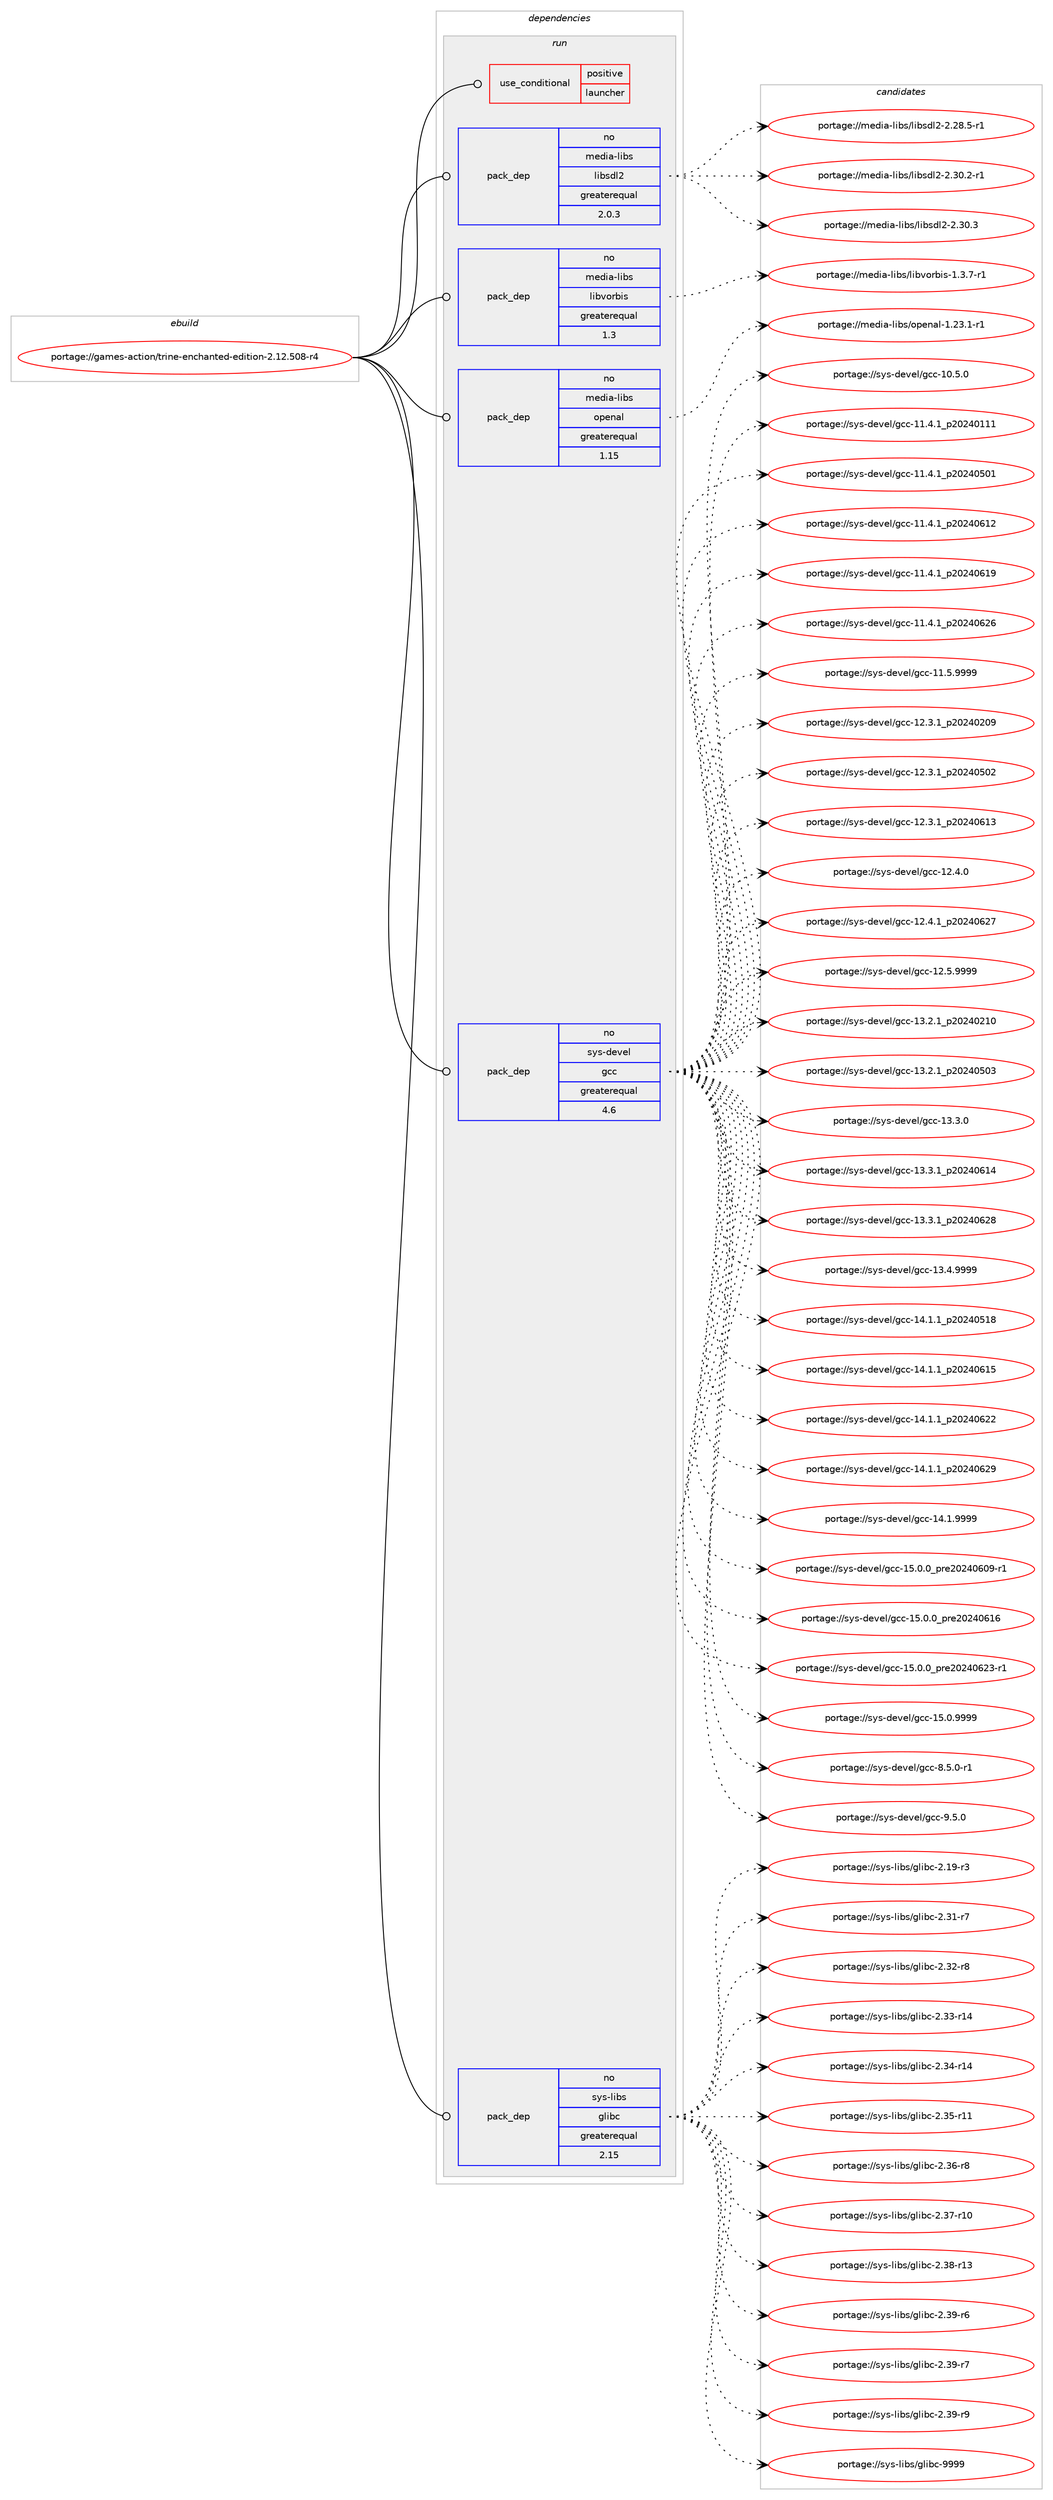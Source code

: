 digraph prolog {

# *************
# Graph options
# *************

newrank=true;
concentrate=true;
compound=true;
graph [rankdir=LR,fontname=Helvetica,fontsize=10,ranksep=1.5];#, ranksep=2.5, nodesep=0.2];
edge  [arrowhead=vee];
node  [fontname=Helvetica,fontsize=10];

# **********
# The ebuild
# **********

subgraph cluster_leftcol {
color=gray;
rank=same;
label=<<i>ebuild</i>>;
id [label="portage://games-action/trine-enchanted-edition-2.12.508-r4", color=red, width=4, href="../games-action/trine-enchanted-edition-2.12.508-r4.svg"];
}

# ****************
# The dependencies
# ****************

subgraph cluster_midcol {
color=gray;
label=<<i>dependencies</i>>;
subgraph cluster_compile {
fillcolor="#eeeeee";
style=filled;
label=<<i>compile</i>>;
}
subgraph cluster_compileandrun {
fillcolor="#eeeeee";
style=filled;
label=<<i>compile and run</i>>;
}
subgraph cluster_run {
fillcolor="#eeeeee";
style=filled;
label=<<i>run</i>>;
subgraph cond61425 {
dependency114163 [label=<<TABLE BORDER="0" CELLBORDER="1" CELLSPACING="0" CELLPADDING="4"><TR><TD ROWSPAN="3" CELLPADDING="10">use_conditional</TD></TR><TR><TD>positive</TD></TR><TR><TD>launcher</TD></TR></TABLE>>, shape=none, color=red];
# *** BEGIN UNKNOWN DEPENDENCY TYPE (TODO) ***
# dependency114163 -> package_dependency(portage://games-action/trine-enchanted-edition-2.12.508-r4,run,no,dev-libs,glib,none,[,,],[slot(2)],[use(enable(abi_x86_32),none)])
# *** END UNKNOWN DEPENDENCY TYPE (TODO) ***

# *** BEGIN UNKNOWN DEPENDENCY TYPE (TODO) ***
# dependency114163 -> package_dependency(portage://games-action/trine-enchanted-edition-2.12.508-r4,run,no,media-libs,libpng-compat,none,[,,],[slot(1.2)],[use(enable(abi_x86_32),none)])
# *** END UNKNOWN DEPENDENCY TYPE (TODO) ***

# *** BEGIN UNKNOWN DEPENDENCY TYPE (TODO) ***
# dependency114163 -> package_dependency(portage://games-action/trine-enchanted-edition-2.12.508-r4,run,no,x11-libs,gdk-pixbuf,none,[,,],[slot(2)],[use(enable(abi_x86_32),none)])
# *** END UNKNOWN DEPENDENCY TYPE (TODO) ***

# *** BEGIN UNKNOWN DEPENDENCY TYPE (TODO) ***
# dependency114163 -> package_dependency(portage://games-action/trine-enchanted-edition-2.12.508-r4,run,no,x11-libs,gtk+,none,[,,],[slot(2)],[use(enable(abi_x86_32),none)])
# *** END UNKNOWN DEPENDENCY TYPE (TODO) ***

# *** BEGIN UNKNOWN DEPENDENCY TYPE (TODO) ***
# dependency114163 -> package_dependency(portage://games-action/trine-enchanted-edition-2.12.508-r4,run,no,x11-libs,libX11,none,[,,],[],[use(enable(abi_x86_32),none)])
# *** END UNKNOWN DEPENDENCY TYPE (TODO) ***

# *** BEGIN UNKNOWN DEPENDENCY TYPE (TODO) ***
# dependency114163 -> package_dependency(portage://games-action/trine-enchanted-edition-2.12.508-r4,run,no,x11-libs,pango,none,[,,],[],[use(enable(abi_x86_32),none),use(enable(X),none)])
# *** END UNKNOWN DEPENDENCY TYPE (TODO) ***

}
id:e -> dependency114163:w [weight=20,style="solid",arrowhead="odot"];
# *** BEGIN UNKNOWN DEPENDENCY TYPE (TODO) ***
# id -> package_dependency(portage://games-action/trine-enchanted-edition-2.12.508-r4,run,no,media-gfx,nvidia-cg-toolkit,none,[,,],[],[use(enable(abi_x86_32),none)])
# *** END UNKNOWN DEPENDENCY TYPE (TODO) ***

# *** BEGIN UNKNOWN DEPENDENCY TYPE (TODO) ***
# id -> package_dependency(portage://games-action/trine-enchanted-edition-2.12.508-r4,run,no,media-libs,alsa-lib,none,[,,],[],[use(enable(abi_x86_32),none)])
# *** END UNKNOWN DEPENDENCY TYPE (TODO) ***

# *** BEGIN UNKNOWN DEPENDENCY TYPE (TODO) ***
# id -> package_dependency(portage://games-action/trine-enchanted-edition-2.12.508-r4,run,no,media-libs,freetype,none,[,,],[slot(2)],[use(enable(abi_x86_32),none)])
# *** END UNKNOWN DEPENDENCY TYPE (TODO) ***

# *** BEGIN UNKNOWN DEPENDENCY TYPE (TODO) ***
# id -> package_dependency(portage://games-action/trine-enchanted-edition-2.12.508-r4,run,no,media-libs,libogg,none,[,,],[],[use(enable(abi_x86_32),none)])
# *** END UNKNOWN DEPENDENCY TYPE (TODO) ***

subgraph pack51278 {
dependency114164 [label=<<TABLE BORDER="0" CELLBORDER="1" CELLSPACING="0" CELLPADDING="4" WIDTH="220"><TR><TD ROWSPAN="6" CELLPADDING="30">pack_dep</TD></TR><TR><TD WIDTH="110">no</TD></TR><TR><TD>media-libs</TD></TR><TR><TD>libsdl2</TD></TR><TR><TD>greaterequal</TD></TR><TR><TD>2.0.3</TD></TR></TABLE>>, shape=none, color=blue];
}
id:e -> dependency114164:w [weight=20,style="solid",arrowhead="odot"];
subgraph pack51279 {
dependency114165 [label=<<TABLE BORDER="0" CELLBORDER="1" CELLSPACING="0" CELLPADDING="4" WIDTH="220"><TR><TD ROWSPAN="6" CELLPADDING="30">pack_dep</TD></TR><TR><TD WIDTH="110">no</TD></TR><TR><TD>media-libs</TD></TR><TR><TD>libvorbis</TD></TR><TR><TD>greaterequal</TD></TR><TR><TD>1.3</TD></TR></TABLE>>, shape=none, color=blue];
}
id:e -> dependency114165:w [weight=20,style="solid",arrowhead="odot"];
subgraph pack51280 {
dependency114166 [label=<<TABLE BORDER="0" CELLBORDER="1" CELLSPACING="0" CELLPADDING="4" WIDTH="220"><TR><TD ROWSPAN="6" CELLPADDING="30">pack_dep</TD></TR><TR><TD WIDTH="110">no</TD></TR><TR><TD>media-libs</TD></TR><TR><TD>openal</TD></TR><TR><TD>greaterequal</TD></TR><TR><TD>1.15</TD></TR></TABLE>>, shape=none, color=blue];
}
id:e -> dependency114166:w [weight=20,style="solid",arrowhead="odot"];
subgraph pack51281 {
dependency114167 [label=<<TABLE BORDER="0" CELLBORDER="1" CELLSPACING="0" CELLPADDING="4" WIDTH="220"><TR><TD ROWSPAN="6" CELLPADDING="30">pack_dep</TD></TR><TR><TD WIDTH="110">no</TD></TR><TR><TD>sys-devel</TD></TR><TR><TD>gcc</TD></TR><TR><TD>greaterequal</TD></TR><TR><TD>4.6</TD></TR></TABLE>>, shape=none, color=blue];
}
id:e -> dependency114167:w [weight=20,style="solid",arrowhead="odot"];
subgraph pack51282 {
dependency114168 [label=<<TABLE BORDER="0" CELLBORDER="1" CELLSPACING="0" CELLPADDING="4" WIDTH="220"><TR><TD ROWSPAN="6" CELLPADDING="30">pack_dep</TD></TR><TR><TD WIDTH="110">no</TD></TR><TR><TD>sys-libs</TD></TR><TR><TD>glibc</TD></TR><TR><TD>greaterequal</TD></TR><TR><TD>2.15</TD></TR></TABLE>>, shape=none, color=blue];
}
id:e -> dependency114168:w [weight=20,style="solid",arrowhead="odot"];
# *** BEGIN UNKNOWN DEPENDENCY TYPE (TODO) ***
# id -> package_dependency(portage://games-action/trine-enchanted-edition-2.12.508-r4,run,no,sys-libs,zlib,none,[,,],[],[use(enable(abi_x86_32),none)])
# *** END UNKNOWN DEPENDENCY TYPE (TODO) ***

# *** BEGIN UNKNOWN DEPENDENCY TYPE (TODO) ***
# id -> package_dependency(portage://games-action/trine-enchanted-edition-2.12.508-r4,run,no,virtual,glu,none,[,,],[],[use(enable(abi_x86_32),none)])
# *** END UNKNOWN DEPENDENCY TYPE (TODO) ***

# *** BEGIN UNKNOWN DEPENDENCY TYPE (TODO) ***
# id -> package_dependency(portage://games-action/trine-enchanted-edition-2.12.508-r4,run,no,virtual,opengl,none,[,,],[],[use(enable(abi_x86_32),none)])
# *** END UNKNOWN DEPENDENCY TYPE (TODO) ***

}
}

# **************
# The candidates
# **************

subgraph cluster_choices {
rank=same;
color=gray;
label=<<i>candidates</i>>;

subgraph choice51278 {
color=black;
nodesep=1;
choice109101100105974510810598115471081059811510010850455046505646534511449 [label="portage://media-libs/libsdl2-2.28.5-r1", color=red, width=4,href="../media-libs/libsdl2-2.28.5-r1.svg"];
choice109101100105974510810598115471081059811510010850455046514846504511449 [label="portage://media-libs/libsdl2-2.30.2-r1", color=red, width=4,href="../media-libs/libsdl2-2.30.2-r1.svg"];
choice10910110010597451081059811547108105981151001085045504651484651 [label="portage://media-libs/libsdl2-2.30.3", color=red, width=4,href="../media-libs/libsdl2-2.30.3.svg"];
dependency114164:e -> choice109101100105974510810598115471081059811510010850455046505646534511449:w [style=dotted,weight="100"];
dependency114164:e -> choice109101100105974510810598115471081059811510010850455046514846504511449:w [style=dotted,weight="100"];
dependency114164:e -> choice10910110010597451081059811547108105981151001085045504651484651:w [style=dotted,weight="100"];
}
subgraph choice51279 {
color=black;
nodesep=1;
choice1091011001059745108105981154710810598118111114981051154549465146554511449 [label="portage://media-libs/libvorbis-1.3.7-r1", color=red, width=4,href="../media-libs/libvorbis-1.3.7-r1.svg"];
dependency114165:e -> choice1091011001059745108105981154710810598118111114981051154549465146554511449:w [style=dotted,weight="100"];
}
subgraph choice51280 {
color=black;
nodesep=1;
choice1091011001059745108105981154711111210111097108454946505146494511449 [label="portage://media-libs/openal-1.23.1-r1", color=red, width=4,href="../media-libs/openal-1.23.1-r1.svg"];
dependency114166:e -> choice1091011001059745108105981154711111210111097108454946505146494511449:w [style=dotted,weight="100"];
}
subgraph choice51281 {
color=black;
nodesep=1;
choice1151211154510010111810110847103999945494846534648 [label="portage://sys-devel/gcc-10.5.0", color=red, width=4,href="../sys-devel/gcc-10.5.0.svg"];
choice1151211154510010111810110847103999945494946524649951125048505248494949 [label="portage://sys-devel/gcc-11.4.1_p20240111", color=red, width=4,href="../sys-devel/gcc-11.4.1_p20240111.svg"];
choice1151211154510010111810110847103999945494946524649951125048505248534849 [label="portage://sys-devel/gcc-11.4.1_p20240501", color=red, width=4,href="../sys-devel/gcc-11.4.1_p20240501.svg"];
choice1151211154510010111810110847103999945494946524649951125048505248544950 [label="portage://sys-devel/gcc-11.4.1_p20240612", color=red, width=4,href="../sys-devel/gcc-11.4.1_p20240612.svg"];
choice1151211154510010111810110847103999945494946524649951125048505248544957 [label="portage://sys-devel/gcc-11.4.1_p20240619", color=red, width=4,href="../sys-devel/gcc-11.4.1_p20240619.svg"];
choice1151211154510010111810110847103999945494946524649951125048505248545054 [label="portage://sys-devel/gcc-11.4.1_p20240626", color=red, width=4,href="../sys-devel/gcc-11.4.1_p20240626.svg"];
choice1151211154510010111810110847103999945494946534657575757 [label="portage://sys-devel/gcc-11.5.9999", color=red, width=4,href="../sys-devel/gcc-11.5.9999.svg"];
choice1151211154510010111810110847103999945495046514649951125048505248504857 [label="portage://sys-devel/gcc-12.3.1_p20240209", color=red, width=4,href="../sys-devel/gcc-12.3.1_p20240209.svg"];
choice1151211154510010111810110847103999945495046514649951125048505248534850 [label="portage://sys-devel/gcc-12.3.1_p20240502", color=red, width=4,href="../sys-devel/gcc-12.3.1_p20240502.svg"];
choice1151211154510010111810110847103999945495046514649951125048505248544951 [label="portage://sys-devel/gcc-12.3.1_p20240613", color=red, width=4,href="../sys-devel/gcc-12.3.1_p20240613.svg"];
choice1151211154510010111810110847103999945495046524648 [label="portage://sys-devel/gcc-12.4.0", color=red, width=4,href="../sys-devel/gcc-12.4.0.svg"];
choice1151211154510010111810110847103999945495046524649951125048505248545055 [label="portage://sys-devel/gcc-12.4.1_p20240627", color=red, width=4,href="../sys-devel/gcc-12.4.1_p20240627.svg"];
choice1151211154510010111810110847103999945495046534657575757 [label="portage://sys-devel/gcc-12.5.9999", color=red, width=4,href="../sys-devel/gcc-12.5.9999.svg"];
choice1151211154510010111810110847103999945495146504649951125048505248504948 [label="portage://sys-devel/gcc-13.2.1_p20240210", color=red, width=4,href="../sys-devel/gcc-13.2.1_p20240210.svg"];
choice1151211154510010111810110847103999945495146504649951125048505248534851 [label="portage://sys-devel/gcc-13.2.1_p20240503", color=red, width=4,href="../sys-devel/gcc-13.2.1_p20240503.svg"];
choice1151211154510010111810110847103999945495146514648 [label="portage://sys-devel/gcc-13.3.0", color=red, width=4,href="../sys-devel/gcc-13.3.0.svg"];
choice1151211154510010111810110847103999945495146514649951125048505248544952 [label="portage://sys-devel/gcc-13.3.1_p20240614", color=red, width=4,href="../sys-devel/gcc-13.3.1_p20240614.svg"];
choice1151211154510010111810110847103999945495146514649951125048505248545056 [label="portage://sys-devel/gcc-13.3.1_p20240628", color=red, width=4,href="../sys-devel/gcc-13.3.1_p20240628.svg"];
choice1151211154510010111810110847103999945495146524657575757 [label="portage://sys-devel/gcc-13.4.9999", color=red, width=4,href="../sys-devel/gcc-13.4.9999.svg"];
choice1151211154510010111810110847103999945495246494649951125048505248534956 [label="portage://sys-devel/gcc-14.1.1_p20240518", color=red, width=4,href="../sys-devel/gcc-14.1.1_p20240518.svg"];
choice1151211154510010111810110847103999945495246494649951125048505248544953 [label="portage://sys-devel/gcc-14.1.1_p20240615", color=red, width=4,href="../sys-devel/gcc-14.1.1_p20240615.svg"];
choice1151211154510010111810110847103999945495246494649951125048505248545050 [label="portage://sys-devel/gcc-14.1.1_p20240622", color=red, width=4,href="../sys-devel/gcc-14.1.1_p20240622.svg"];
choice1151211154510010111810110847103999945495246494649951125048505248545057 [label="portage://sys-devel/gcc-14.1.1_p20240629", color=red, width=4,href="../sys-devel/gcc-14.1.1_p20240629.svg"];
choice1151211154510010111810110847103999945495246494657575757 [label="portage://sys-devel/gcc-14.1.9999", color=red, width=4,href="../sys-devel/gcc-14.1.9999.svg"];
choice11512111545100101118101108471039999454953464846489511211410150485052485448574511449 [label="portage://sys-devel/gcc-15.0.0_pre20240609-r1", color=red, width=4,href="../sys-devel/gcc-15.0.0_pre20240609-r1.svg"];
choice1151211154510010111810110847103999945495346484648951121141015048505248544954 [label="portage://sys-devel/gcc-15.0.0_pre20240616", color=red, width=4,href="../sys-devel/gcc-15.0.0_pre20240616.svg"];
choice11512111545100101118101108471039999454953464846489511211410150485052485450514511449 [label="portage://sys-devel/gcc-15.0.0_pre20240623-r1", color=red, width=4,href="../sys-devel/gcc-15.0.0_pre20240623-r1.svg"];
choice1151211154510010111810110847103999945495346484657575757 [label="portage://sys-devel/gcc-15.0.9999", color=red, width=4,href="../sys-devel/gcc-15.0.9999.svg"];
choice115121115451001011181011084710399994556465346484511449 [label="portage://sys-devel/gcc-8.5.0-r1", color=red, width=4,href="../sys-devel/gcc-8.5.0-r1.svg"];
choice11512111545100101118101108471039999455746534648 [label="portage://sys-devel/gcc-9.5.0", color=red, width=4,href="../sys-devel/gcc-9.5.0.svg"];
dependency114167:e -> choice1151211154510010111810110847103999945494846534648:w [style=dotted,weight="100"];
dependency114167:e -> choice1151211154510010111810110847103999945494946524649951125048505248494949:w [style=dotted,weight="100"];
dependency114167:e -> choice1151211154510010111810110847103999945494946524649951125048505248534849:w [style=dotted,weight="100"];
dependency114167:e -> choice1151211154510010111810110847103999945494946524649951125048505248544950:w [style=dotted,weight="100"];
dependency114167:e -> choice1151211154510010111810110847103999945494946524649951125048505248544957:w [style=dotted,weight="100"];
dependency114167:e -> choice1151211154510010111810110847103999945494946524649951125048505248545054:w [style=dotted,weight="100"];
dependency114167:e -> choice1151211154510010111810110847103999945494946534657575757:w [style=dotted,weight="100"];
dependency114167:e -> choice1151211154510010111810110847103999945495046514649951125048505248504857:w [style=dotted,weight="100"];
dependency114167:e -> choice1151211154510010111810110847103999945495046514649951125048505248534850:w [style=dotted,weight="100"];
dependency114167:e -> choice1151211154510010111810110847103999945495046514649951125048505248544951:w [style=dotted,weight="100"];
dependency114167:e -> choice1151211154510010111810110847103999945495046524648:w [style=dotted,weight="100"];
dependency114167:e -> choice1151211154510010111810110847103999945495046524649951125048505248545055:w [style=dotted,weight="100"];
dependency114167:e -> choice1151211154510010111810110847103999945495046534657575757:w [style=dotted,weight="100"];
dependency114167:e -> choice1151211154510010111810110847103999945495146504649951125048505248504948:w [style=dotted,weight="100"];
dependency114167:e -> choice1151211154510010111810110847103999945495146504649951125048505248534851:w [style=dotted,weight="100"];
dependency114167:e -> choice1151211154510010111810110847103999945495146514648:w [style=dotted,weight="100"];
dependency114167:e -> choice1151211154510010111810110847103999945495146514649951125048505248544952:w [style=dotted,weight="100"];
dependency114167:e -> choice1151211154510010111810110847103999945495146514649951125048505248545056:w [style=dotted,weight="100"];
dependency114167:e -> choice1151211154510010111810110847103999945495146524657575757:w [style=dotted,weight="100"];
dependency114167:e -> choice1151211154510010111810110847103999945495246494649951125048505248534956:w [style=dotted,weight="100"];
dependency114167:e -> choice1151211154510010111810110847103999945495246494649951125048505248544953:w [style=dotted,weight="100"];
dependency114167:e -> choice1151211154510010111810110847103999945495246494649951125048505248545050:w [style=dotted,weight="100"];
dependency114167:e -> choice1151211154510010111810110847103999945495246494649951125048505248545057:w [style=dotted,weight="100"];
dependency114167:e -> choice1151211154510010111810110847103999945495246494657575757:w [style=dotted,weight="100"];
dependency114167:e -> choice11512111545100101118101108471039999454953464846489511211410150485052485448574511449:w [style=dotted,weight="100"];
dependency114167:e -> choice1151211154510010111810110847103999945495346484648951121141015048505248544954:w [style=dotted,weight="100"];
dependency114167:e -> choice11512111545100101118101108471039999454953464846489511211410150485052485450514511449:w [style=dotted,weight="100"];
dependency114167:e -> choice1151211154510010111810110847103999945495346484657575757:w [style=dotted,weight="100"];
dependency114167:e -> choice115121115451001011181011084710399994556465346484511449:w [style=dotted,weight="100"];
dependency114167:e -> choice11512111545100101118101108471039999455746534648:w [style=dotted,weight="100"];
}
subgraph choice51282 {
color=black;
nodesep=1;
choice115121115451081059811547103108105989945504649574511451 [label="portage://sys-libs/glibc-2.19-r3", color=red, width=4,href="../sys-libs/glibc-2.19-r3.svg"];
choice115121115451081059811547103108105989945504651494511455 [label="portage://sys-libs/glibc-2.31-r7", color=red, width=4,href="../sys-libs/glibc-2.31-r7.svg"];
choice115121115451081059811547103108105989945504651504511456 [label="portage://sys-libs/glibc-2.32-r8", color=red, width=4,href="../sys-libs/glibc-2.32-r8.svg"];
choice11512111545108105981154710310810598994550465151451144952 [label="portage://sys-libs/glibc-2.33-r14", color=red, width=4,href="../sys-libs/glibc-2.33-r14.svg"];
choice11512111545108105981154710310810598994550465152451144952 [label="portage://sys-libs/glibc-2.34-r14", color=red, width=4,href="../sys-libs/glibc-2.34-r14.svg"];
choice11512111545108105981154710310810598994550465153451144949 [label="portage://sys-libs/glibc-2.35-r11", color=red, width=4,href="../sys-libs/glibc-2.35-r11.svg"];
choice115121115451081059811547103108105989945504651544511456 [label="portage://sys-libs/glibc-2.36-r8", color=red, width=4,href="../sys-libs/glibc-2.36-r8.svg"];
choice11512111545108105981154710310810598994550465155451144948 [label="portage://sys-libs/glibc-2.37-r10", color=red, width=4,href="../sys-libs/glibc-2.37-r10.svg"];
choice11512111545108105981154710310810598994550465156451144951 [label="portage://sys-libs/glibc-2.38-r13", color=red, width=4,href="../sys-libs/glibc-2.38-r13.svg"];
choice115121115451081059811547103108105989945504651574511454 [label="portage://sys-libs/glibc-2.39-r6", color=red, width=4,href="../sys-libs/glibc-2.39-r6.svg"];
choice115121115451081059811547103108105989945504651574511455 [label="portage://sys-libs/glibc-2.39-r7", color=red, width=4,href="../sys-libs/glibc-2.39-r7.svg"];
choice115121115451081059811547103108105989945504651574511457 [label="portage://sys-libs/glibc-2.39-r9", color=red, width=4,href="../sys-libs/glibc-2.39-r9.svg"];
choice11512111545108105981154710310810598994557575757 [label="portage://sys-libs/glibc-9999", color=red, width=4,href="../sys-libs/glibc-9999.svg"];
dependency114168:e -> choice115121115451081059811547103108105989945504649574511451:w [style=dotted,weight="100"];
dependency114168:e -> choice115121115451081059811547103108105989945504651494511455:w [style=dotted,weight="100"];
dependency114168:e -> choice115121115451081059811547103108105989945504651504511456:w [style=dotted,weight="100"];
dependency114168:e -> choice11512111545108105981154710310810598994550465151451144952:w [style=dotted,weight="100"];
dependency114168:e -> choice11512111545108105981154710310810598994550465152451144952:w [style=dotted,weight="100"];
dependency114168:e -> choice11512111545108105981154710310810598994550465153451144949:w [style=dotted,weight="100"];
dependency114168:e -> choice115121115451081059811547103108105989945504651544511456:w [style=dotted,weight="100"];
dependency114168:e -> choice11512111545108105981154710310810598994550465155451144948:w [style=dotted,weight="100"];
dependency114168:e -> choice11512111545108105981154710310810598994550465156451144951:w [style=dotted,weight="100"];
dependency114168:e -> choice115121115451081059811547103108105989945504651574511454:w [style=dotted,weight="100"];
dependency114168:e -> choice115121115451081059811547103108105989945504651574511455:w [style=dotted,weight="100"];
dependency114168:e -> choice115121115451081059811547103108105989945504651574511457:w [style=dotted,weight="100"];
dependency114168:e -> choice11512111545108105981154710310810598994557575757:w [style=dotted,weight="100"];
}
}

}
